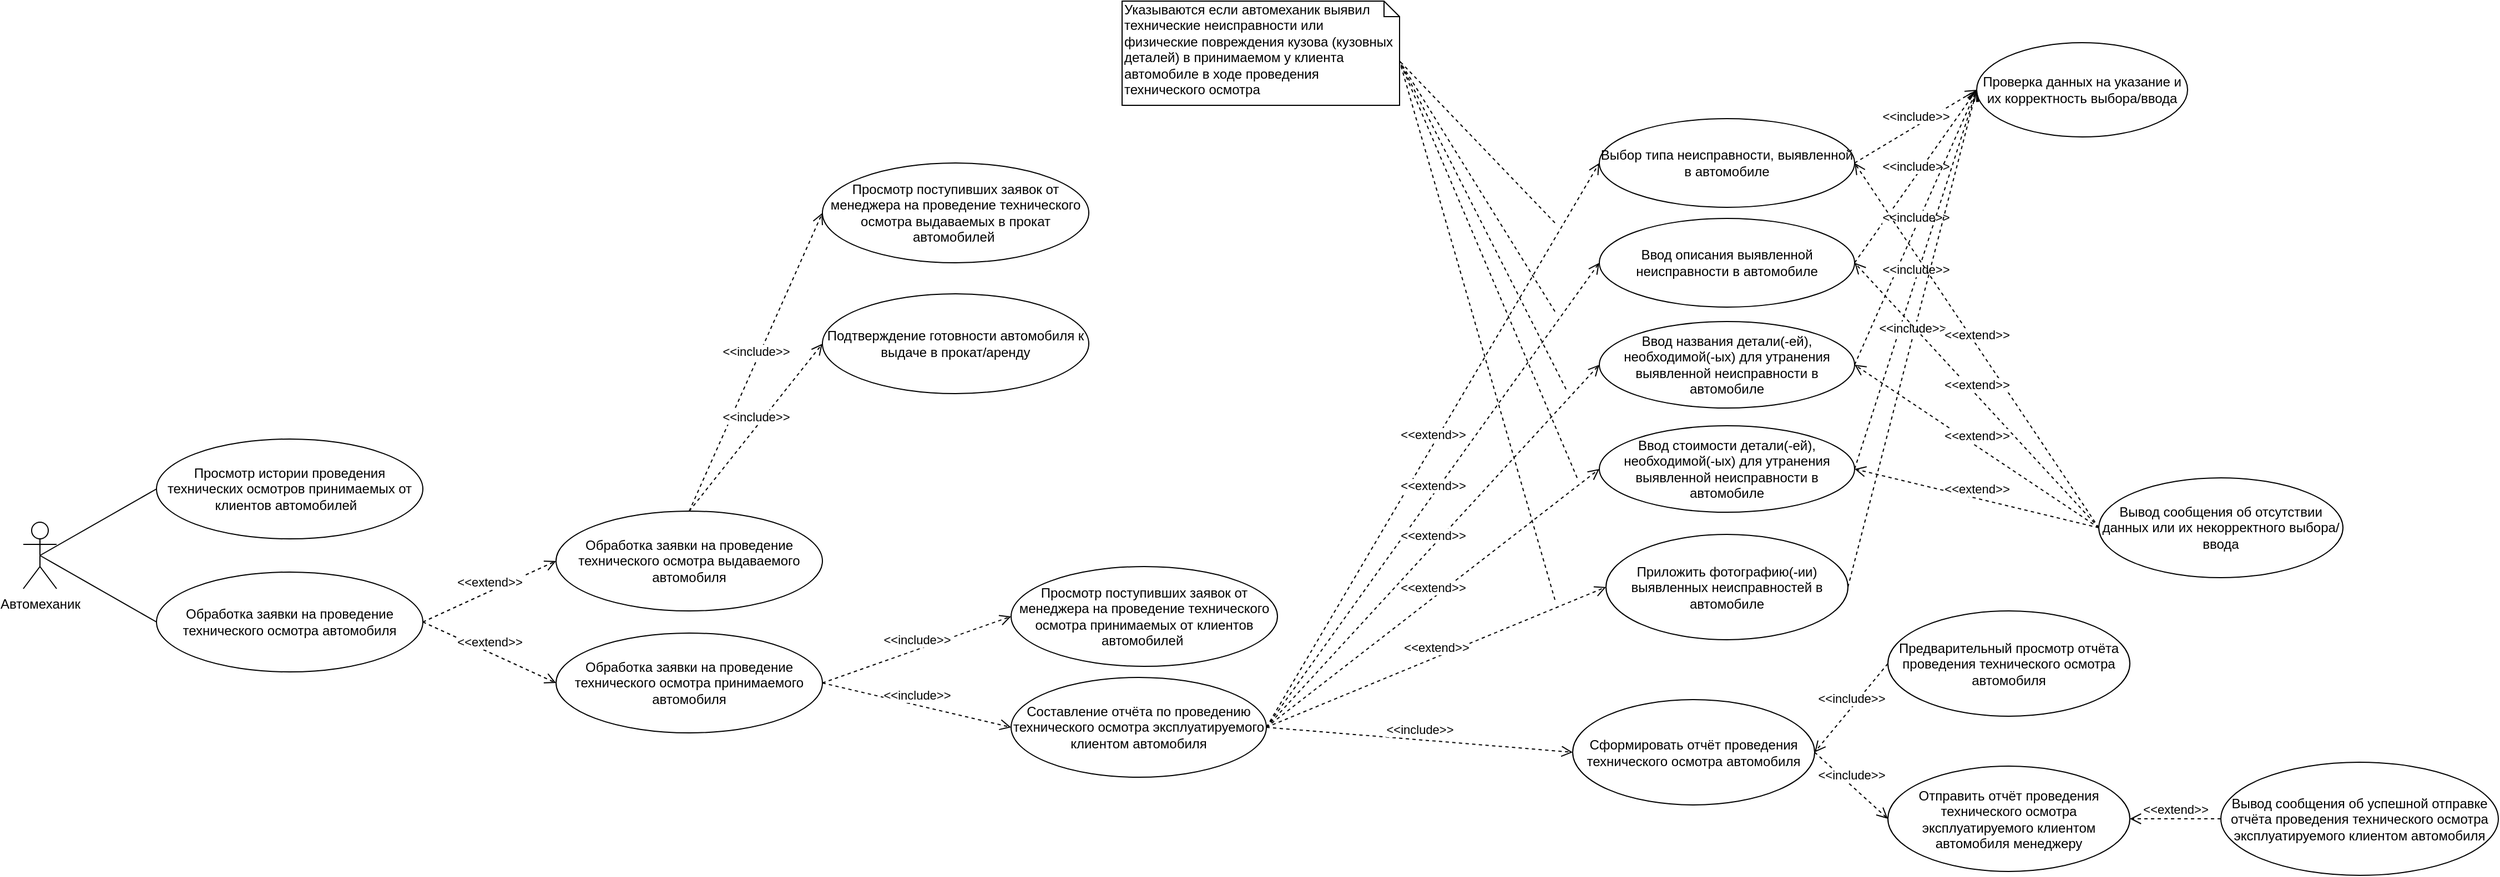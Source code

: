 <mxfile version="11.3.0" type="device" pages="1"><diagram id="m1wdnzLaaL7eHDUDVg6O" name="Страница 1"><mxGraphModel dx="2067" dy="1898" grid="1" gridSize="10" guides="1" tooltips="1" connect="1" arrows="1" fold="1" page="1" pageScale="1" pageWidth="827" pageHeight="1169" math="0" shadow="0"><root><mxCell id="0"/><mxCell id="1" parent="0"/><mxCell id="YPFOzkwP7sGztdP1R01E-1" value="Автомеханик" style="shape=umlActor;verticalLabelPosition=bottom;labelBackgroundColor=#ffffff;verticalAlign=top;html=1;outlineConnect=0;" parent="1" vertex="1"><mxGeometry x="-540" y="240" width="30" height="60" as="geometry"/></mxCell><mxCell id="YPFOzkwP7sGztdP1R01E-3" value="Просмотр истории проведения технических осмотров принимаемых от клиентов автомобилей&amp;nbsp;&amp;nbsp;" style="ellipse;whiteSpace=wrap;html=1;" parent="1" vertex="1"><mxGeometry x="-420" y="165" width="240" height="90" as="geometry"/></mxCell><mxCell id="YPFOzkwP7sGztdP1R01E-4" value="Обработка заявки на проведение технического осмотра автомобиля" style="ellipse;whiteSpace=wrap;html=1;" parent="1" vertex="1"><mxGeometry x="-420" y="285" width="240" height="90" as="geometry"/></mxCell><mxCell id="YPFOzkwP7sGztdP1R01E-5" value="" style="endArrow=none;html=1;entryX=0;entryY=0.5;entryDx=0;entryDy=0;exitX=0.5;exitY=0.5;exitDx=0;exitDy=0;exitPerimeter=0;" parent="1" source="YPFOzkwP7sGztdP1R01E-1" target="YPFOzkwP7sGztdP1R01E-4" edge="1"><mxGeometry width="50" height="50" relative="1" as="geometry"><mxPoint x="-550" y="420" as="sourcePoint"/><mxPoint x="-500" y="370" as="targetPoint"/></mxGeometry></mxCell><mxCell id="YPFOzkwP7sGztdP1R01E-6" value="" style="endArrow=none;html=1;entryX=0;entryY=0.5;entryDx=0;entryDy=0;exitX=0.5;exitY=0.5;exitDx=0;exitDy=0;exitPerimeter=0;" parent="1" source="YPFOzkwP7sGztdP1R01E-1" target="YPFOzkwP7sGztdP1R01E-3" edge="1"><mxGeometry width="50" height="50" relative="1" as="geometry"><mxPoint x="-540" y="390" as="sourcePoint"/><mxPoint x="-490" y="340" as="targetPoint"/></mxGeometry></mxCell><mxCell id="YPFOzkwP7sGztdP1R01E-8" value="Составление отчёта по проведению технического осмотра эксплуатируемого клиентом автомобиля" style="ellipse;whiteSpace=wrap;html=1;" parent="1" vertex="1"><mxGeometry x="350" y="380" width="230" height="90" as="geometry"/></mxCell><mxCell id="YPFOzkwP7sGztdP1R01E-9" value="&amp;lt;&amp;lt;include&amp;gt;&amp;gt;" style="html=1;verticalAlign=bottom;endArrow=open;dashed=1;endSize=8;entryX=0;entryY=0.5;entryDx=0;entryDy=0;exitX=1;exitY=0.5;exitDx=0;exitDy=0;" parent="1" source="CVfW0zBAYn5zDDdg1OQd-4" target="YPFOzkwP7sGztdP1R01E-8" edge="1"><mxGeometry relative="1" as="geometry"><mxPoint x="290" y="420" as="sourcePoint"/><mxPoint x="300" y="440" as="targetPoint"/></mxGeometry></mxCell><mxCell id="YPFOzkwP7sGztdP1R01E-10" value="Ввод описания выявленной неисправности в автомобиле" style="ellipse;whiteSpace=wrap;html=1;" parent="1" vertex="1"><mxGeometry x="880" y="-34" width="230" height="80" as="geometry"/></mxCell><mxCell id="YPFOzkwP7sGztdP1R01E-11" value="Ввод названия детали(-ей), необходимой(-ых) для утранения выявленной неисправности в автомобиле" style="ellipse;whiteSpace=wrap;html=1;" parent="1" vertex="1"><mxGeometry x="880" y="59" width="230" height="78" as="geometry"/></mxCell><mxCell id="YPFOzkwP7sGztdP1R01E-12" value="Ввод стоимости детали(-ей), необходимой(-ых) для утранения выявленной неисправности в автомобиле" style="ellipse;whiteSpace=wrap;html=1;" parent="1" vertex="1"><mxGeometry x="880" y="153" width="230" height="78" as="geometry"/></mxCell><mxCell id="YPFOzkwP7sGztdP1R01E-15" value="Выбор типа неисправности, выявленной в автомобиле" style="ellipse;whiteSpace=wrap;html=1;" parent="1" vertex="1"><mxGeometry x="880" y="-124" width="230" height="80" as="geometry"/></mxCell><mxCell id="YPFOzkwP7sGztdP1R01E-16" value="Приложить фотографию(-ии) выявленных неисправностей в автомобиле" style="ellipse;whiteSpace=wrap;html=1;" parent="1" vertex="1"><mxGeometry x="886" y="251" width="218" height="95" as="geometry"/></mxCell><mxCell id="YPFOzkwP7sGztdP1R01E-17" value="&amp;lt;&amp;lt;extend&amp;gt;&amp;gt;" style="html=1;verticalAlign=bottom;endArrow=open;dashed=1;endSize=8;entryX=0;entryY=0.5;entryDx=0;entryDy=0;exitX=1;exitY=0.5;exitDx=0;exitDy=0;" parent="1" source="YPFOzkwP7sGztdP1R01E-8" target="YPFOzkwP7sGztdP1R01E-15" edge="1"><mxGeometry relative="1" as="geometry"><mxPoint x="580" y="480" as="sourcePoint"/><mxPoint x="500" y="480" as="targetPoint"/></mxGeometry></mxCell><mxCell id="YPFOzkwP7sGztdP1R01E-18" value="&amp;lt;&amp;lt;extend&amp;gt;&amp;gt;" style="html=1;verticalAlign=bottom;endArrow=open;dashed=1;endSize=8;entryX=0;entryY=0.5;entryDx=0;entryDy=0;exitX=1;exitY=0.5;exitDx=0;exitDy=0;" parent="1" source="YPFOzkwP7sGztdP1R01E-8" target="YPFOzkwP7sGztdP1R01E-10" edge="1"><mxGeometry relative="1" as="geometry"><mxPoint x="540" y="480" as="sourcePoint"/><mxPoint x="460" y="480" as="targetPoint"/></mxGeometry></mxCell><mxCell id="YPFOzkwP7sGztdP1R01E-19" value="&amp;lt;&amp;lt;extend&amp;gt;&amp;gt;" style="html=1;verticalAlign=bottom;endArrow=open;dashed=1;endSize=8;entryX=0;entryY=0.5;entryDx=0;entryDy=0;exitX=1;exitY=0.5;exitDx=0;exitDy=0;" parent="1" source="YPFOzkwP7sGztdP1R01E-8" target="YPFOzkwP7sGztdP1R01E-11" edge="1"><mxGeometry relative="1" as="geometry"><mxPoint x="560" y="510" as="sourcePoint"/><mxPoint x="480" y="510" as="targetPoint"/></mxGeometry></mxCell><mxCell id="YPFOzkwP7sGztdP1R01E-20" value="&amp;lt;&amp;lt;extend&amp;gt;&amp;gt;" style="html=1;verticalAlign=bottom;endArrow=open;dashed=1;endSize=8;entryX=0;entryY=0.5;entryDx=0;entryDy=0;exitX=1;exitY=0.5;exitDx=0;exitDy=0;" parent="1" source="YPFOzkwP7sGztdP1R01E-8" target="YPFOzkwP7sGztdP1R01E-12" edge="1"><mxGeometry relative="1" as="geometry"><mxPoint x="680" y="480" as="sourcePoint"/><mxPoint x="600" y="480" as="targetPoint"/></mxGeometry></mxCell><mxCell id="YPFOzkwP7sGztdP1R01E-21" value="&amp;lt;&amp;lt;extend&amp;gt;&amp;gt;" style="html=1;verticalAlign=bottom;endArrow=open;dashed=1;endSize=8;entryX=0;entryY=0.5;entryDx=0;entryDy=0;exitX=1;exitY=0.5;exitDx=0;exitDy=0;" parent="1" source="YPFOzkwP7sGztdP1R01E-8" target="YPFOzkwP7sGztdP1R01E-16" edge="1"><mxGeometry relative="1" as="geometry"><mxPoint x="600" y="530" as="sourcePoint"/><mxPoint x="520" y="530" as="targetPoint"/></mxGeometry></mxCell><mxCell id="YPFOzkwP7sGztdP1R01E-23" value="Проверка данных на указание и их корректность выбора/ввода" style="ellipse;whiteSpace=wrap;html=1;" parent="1" vertex="1"><mxGeometry x="1220" y="-192.5" width="190" height="85" as="geometry"/></mxCell><mxCell id="YPFOzkwP7sGztdP1R01E-25" value="&amp;lt;&amp;lt;include&amp;gt;&amp;gt;" style="html=1;verticalAlign=bottom;endArrow=open;dashed=1;endSize=8;entryX=0;entryY=0.5;entryDx=0;entryDy=0;exitX=1;exitY=0.5;exitDx=0;exitDy=0;" parent="1" source="YPFOzkwP7sGztdP1R01E-15" target="YPFOzkwP7sGztdP1R01E-23" edge="1"><mxGeometry relative="1" as="geometry"><mxPoint x="1210" y="-70" as="sourcePoint"/><mxPoint x="1130" y="-70" as="targetPoint"/></mxGeometry></mxCell><mxCell id="YPFOzkwP7sGztdP1R01E-26" value="&amp;lt;&amp;lt;include&amp;gt;&amp;gt;" style="html=1;verticalAlign=bottom;endArrow=open;dashed=1;endSize=8;entryX=0;entryY=0.5;entryDx=0;entryDy=0;exitX=1;exitY=0.5;exitDx=0;exitDy=0;" parent="1" source="YPFOzkwP7sGztdP1R01E-10" target="YPFOzkwP7sGztdP1R01E-23" edge="1"><mxGeometry relative="1" as="geometry"><mxPoint x="1260" y="-10" as="sourcePoint"/><mxPoint x="1180" y="-10" as="targetPoint"/></mxGeometry></mxCell><mxCell id="YPFOzkwP7sGztdP1R01E-27" value="&amp;lt;&amp;lt;include&amp;gt;&amp;gt;" style="html=1;verticalAlign=bottom;endArrow=open;dashed=1;endSize=8;exitX=1;exitY=0.5;exitDx=0;exitDy=0;entryX=0;entryY=0.5;entryDx=0;entryDy=0;" parent="1" source="YPFOzkwP7sGztdP1R01E-11" target="YPFOzkwP7sGztdP1R01E-23" edge="1"><mxGeometry relative="1" as="geometry"><mxPoint x="1230" y="50" as="sourcePoint"/><mxPoint x="1150" y="50" as="targetPoint"/></mxGeometry></mxCell><mxCell id="YPFOzkwP7sGztdP1R01E-28" value="&amp;lt;&amp;lt;include&amp;gt;&amp;gt;" style="html=1;verticalAlign=bottom;endArrow=open;dashed=1;endSize=8;entryX=0;entryY=0.5;entryDx=0;entryDy=0;exitX=1;exitY=0.5;exitDx=0;exitDy=0;" parent="1" source="YPFOzkwP7sGztdP1R01E-12" target="YPFOzkwP7sGztdP1R01E-23" edge="1"><mxGeometry relative="1" as="geometry"><mxPoint x="1270" y="130" as="sourcePoint"/><mxPoint x="1190" y="130" as="targetPoint"/></mxGeometry></mxCell><mxCell id="YPFOzkwP7sGztdP1R01E-29" value="&amp;lt;&amp;lt;include&amp;gt;&amp;gt;" style="html=1;verticalAlign=bottom;endArrow=open;dashed=1;endSize=8;entryX=0;entryY=0.5;entryDx=0;entryDy=0;exitX=1;exitY=0.5;exitDx=0;exitDy=0;" parent="1" source="YPFOzkwP7sGztdP1R01E-16" target="YPFOzkwP7sGztdP1R01E-23" edge="1"><mxGeometry relative="1" as="geometry"><mxPoint x="1280" y="160" as="sourcePoint"/><mxPoint x="1200" y="160" as="targetPoint"/></mxGeometry></mxCell><mxCell id="YPFOzkwP7sGztdP1R01E-30" value="Вывод сообщения об отсутствии данных или их некорректного выбора/ввода" style="ellipse;whiteSpace=wrap;html=1;" parent="1" vertex="1"><mxGeometry x="1330" y="200" width="220" height="90" as="geometry"/></mxCell><mxCell id="YPFOzkwP7sGztdP1R01E-31" value="&amp;lt;&amp;lt;extend&amp;gt;&amp;gt;" style="html=1;verticalAlign=bottom;endArrow=open;dashed=1;endSize=8;entryX=1;entryY=0.5;entryDx=0;entryDy=0;exitX=0;exitY=0.5;exitDx=0;exitDy=0;" parent="1" source="YPFOzkwP7sGztdP1R01E-30" target="YPFOzkwP7sGztdP1R01E-15" edge="1"><mxGeometry relative="1" as="geometry"><mxPoint x="1430" y="100" as="sourcePoint"/><mxPoint x="1350" y="100" as="targetPoint"/></mxGeometry></mxCell><mxCell id="YPFOzkwP7sGztdP1R01E-32" value="&amp;lt;&amp;lt;extend&amp;gt;&amp;gt;" style="html=1;verticalAlign=bottom;endArrow=open;dashed=1;endSize=8;entryX=1;entryY=0.5;entryDx=0;entryDy=0;exitX=0;exitY=0.5;exitDx=0;exitDy=0;" parent="1" source="YPFOzkwP7sGztdP1R01E-30" target="YPFOzkwP7sGztdP1R01E-10" edge="1"><mxGeometry relative="1" as="geometry"><mxPoint x="1270" y="230" as="sourcePoint"/><mxPoint x="1190" y="230" as="targetPoint"/></mxGeometry></mxCell><mxCell id="YPFOzkwP7sGztdP1R01E-33" value="&amp;lt;&amp;lt;extend&amp;gt;&amp;gt;" style="html=1;verticalAlign=bottom;endArrow=open;dashed=1;endSize=8;entryX=1;entryY=0.5;entryDx=0;entryDy=0;exitX=0;exitY=0.5;exitDx=0;exitDy=0;" parent="1" source="YPFOzkwP7sGztdP1R01E-30" target="YPFOzkwP7sGztdP1R01E-11" edge="1"><mxGeometry relative="1" as="geometry"><mxPoint x="1230" y="260" as="sourcePoint"/><mxPoint x="1150" y="260" as="targetPoint"/></mxGeometry></mxCell><mxCell id="YPFOzkwP7sGztdP1R01E-35" value="&amp;lt;&amp;lt;extend&amp;gt;&amp;gt;" style="html=1;verticalAlign=bottom;endArrow=open;dashed=1;endSize=8;entryX=1;entryY=0.5;entryDx=0;entryDy=0;exitX=0;exitY=0.5;exitDx=0;exitDy=0;" parent="1" source="YPFOzkwP7sGztdP1R01E-30" target="YPFOzkwP7sGztdP1R01E-12" edge="1"><mxGeometry relative="1" as="geometry"><mxPoint x="1200" y="230" as="sourcePoint"/><mxPoint x="1120" y="230" as="targetPoint"/></mxGeometry></mxCell><mxCell id="YPFOzkwP7sGztdP1R01E-36" value="Сформировать отчёт проведения технического осмотра автомобиля" style="ellipse;whiteSpace=wrap;html=1;" parent="1" vertex="1"><mxGeometry x="856" y="400" width="218" height="95" as="geometry"/></mxCell><mxCell id="YPFOzkwP7sGztdP1R01E-37" value="&amp;lt;&amp;lt;include&amp;gt;&amp;gt;" style="html=1;verticalAlign=bottom;endArrow=open;dashed=1;endSize=8;exitX=1;exitY=0.5;exitDx=0;exitDy=0;entryX=0;entryY=0.5;entryDx=0;entryDy=0;" parent="1" source="YPFOzkwP7sGztdP1R01E-8" target="YPFOzkwP7sGztdP1R01E-36" edge="1"><mxGeometry relative="1" as="geometry"><mxPoint x="660" y="590" as="sourcePoint"/><mxPoint x="580" y="590" as="targetPoint"/></mxGeometry></mxCell><mxCell id="YPFOzkwP7sGztdP1R01E-40" value="Предварительный просмотр отчёта проведения технического осмотра автомобиля" style="ellipse;whiteSpace=wrap;html=1;" parent="1" vertex="1"><mxGeometry x="1140" y="320" width="218" height="95" as="geometry"/></mxCell><mxCell id="YPFOzkwP7sGztdP1R01E-41" value="&amp;lt;&amp;lt;include&amp;gt;&amp;gt;" style="html=1;verticalAlign=bottom;endArrow=open;dashed=1;endSize=8;exitX=0;exitY=0.5;exitDx=0;exitDy=0;entryX=1;entryY=0.5;entryDx=0;entryDy=0;" parent="1" source="YPFOzkwP7sGztdP1R01E-40" target="YPFOzkwP7sGztdP1R01E-36" edge="1"><mxGeometry relative="1" as="geometry"><mxPoint x="1210" y="430" as="sourcePoint"/><mxPoint x="1050" y="360" as="targetPoint"/></mxGeometry></mxCell><mxCell id="YPFOzkwP7sGztdP1R01E-42" value="Отправить отчёт проведения технического осмотра эксплуатируемого клиентом автомобиля менеджеру" style="ellipse;whiteSpace=wrap;html=1;" parent="1" vertex="1"><mxGeometry x="1140" y="460" width="218" height="95" as="geometry"/></mxCell><mxCell id="YPFOzkwP7sGztdP1R01E-43" value="&amp;lt;&amp;lt;include&amp;gt;&amp;gt;" style="html=1;verticalAlign=bottom;endArrow=open;dashed=1;endSize=8;exitX=1;exitY=0.5;exitDx=0;exitDy=0;entryX=0;entryY=0.5;entryDx=0;entryDy=0;" parent="1" source="YPFOzkwP7sGztdP1R01E-36" target="YPFOzkwP7sGztdP1R01E-42" edge="1"><mxGeometry relative="1" as="geometry"><mxPoint x="990" y="570" as="sourcePoint"/><mxPoint x="910" y="570" as="targetPoint"/></mxGeometry></mxCell><mxCell id="YPFOzkwP7sGztdP1R01E-44" value="Вывод сообщения об успешной отправке отчёта проведения технического осмотра эксплуатируемого клиентом автомобиля" style="ellipse;whiteSpace=wrap;html=1;" parent="1" vertex="1"><mxGeometry x="1440" y="456.5" width="250" height="102" as="geometry"/></mxCell><mxCell id="YPFOzkwP7sGztdP1R01E-45" value="&amp;lt;&amp;lt;extend&amp;gt;&amp;gt;" style="html=1;verticalAlign=bottom;endArrow=open;dashed=1;endSize=8;exitX=0;exitY=0.5;exitDx=0;exitDy=0;entryX=1;entryY=0.5;entryDx=0;entryDy=0;" parent="1" source="YPFOzkwP7sGztdP1R01E-44" target="YPFOzkwP7sGztdP1R01E-42" edge="1"><mxGeometry relative="1" as="geometry"><mxPoint x="1410" y="570" as="sourcePoint"/><mxPoint x="1330" y="570" as="targetPoint"/></mxGeometry></mxCell><mxCell id="YLs7ixsgOtVOMckLLc3e-1" value="Просмотр поступивших заявок от менеджера на проведение технического осмотра принимаемых от клиентов автомобилей&amp;nbsp;" style="ellipse;whiteSpace=wrap;html=1;" parent="1" vertex="1"><mxGeometry x="350" y="280" width="240" height="90" as="geometry"/></mxCell><mxCell id="YLs7ixsgOtVOMckLLc3e-2" value="&amp;lt;&amp;lt;include&amp;gt;&amp;gt;" style="html=1;verticalAlign=bottom;endArrow=open;dashed=1;endSize=8;entryX=0;entryY=0.5;entryDx=0;entryDy=0;exitX=1;exitY=0.5;exitDx=0;exitDy=0;" parent="1" source="CVfW0zBAYn5zDDdg1OQd-4" target="YLs7ixsgOtVOMckLLc3e-1" edge="1"><mxGeometry relative="1" as="geometry"><mxPoint x="160" y="370" as="sourcePoint"/><mxPoint x="110" y="430" as="targetPoint"/></mxGeometry></mxCell><mxCell id="rEz817-T9Jzhme1JNjhR-1" value="Указываются если автомеханик выявил технические неисправности или физические повреждения кузова (кузовных деталей) в принимаемом у клиента автомобиле в ходе проведения технического осмотра" style="shape=note;whiteSpace=wrap;html=1;size=14;verticalAlign=top;align=left;spacingTop=-6;" parent="1" vertex="1"><mxGeometry x="450" y="-230" width="250" height="94" as="geometry"/></mxCell><mxCell id="rEz817-T9Jzhme1JNjhR-2" value="" style="endArrow=none;dashed=1;html=1;entryX=0;entryY=0;entryDx=250;entryDy=54.0;entryPerimeter=0;" parent="1" target="rEz817-T9Jzhme1JNjhR-1" edge="1"><mxGeometry width="50" height="50" relative="1" as="geometry"><mxPoint x="840" y="-30" as="sourcePoint"/><mxPoint x="650" as="targetPoint"/></mxGeometry></mxCell><mxCell id="rEz817-T9Jzhme1JNjhR-3" value="" style="endArrow=none;dashed=1;html=1;entryX=0;entryY=0;entryDx=250;entryDy=54.0;entryPerimeter=0;" parent="1" target="rEz817-T9Jzhme1JNjhR-1" edge="1"><mxGeometry width="50" height="50" relative="1" as="geometry"><mxPoint x="840" y="50" as="sourcePoint"/><mxPoint x="690" y="50" as="targetPoint"/></mxGeometry></mxCell><mxCell id="rEz817-T9Jzhme1JNjhR-4" value="" style="endArrow=none;dashed=1;html=1;entryX=0;entryY=0;entryDx=250;entryDy=54.0;entryPerimeter=0;" parent="1" target="rEz817-T9Jzhme1JNjhR-1" edge="1"><mxGeometry width="50" height="50" relative="1" as="geometry"><mxPoint x="850" y="120" as="sourcePoint"/><mxPoint x="720" y="50" as="targetPoint"/></mxGeometry></mxCell><mxCell id="rEz817-T9Jzhme1JNjhR-5" value="" style="endArrow=none;dashed=1;html=1;entryX=0;entryY=0;entryDx=250;entryDy=54;entryPerimeter=0;" parent="1" target="rEz817-T9Jzhme1JNjhR-1" edge="1"><mxGeometry width="50" height="50" relative="1" as="geometry"><mxPoint x="860" y="200" as="sourcePoint"/><mxPoint x="750" y="70" as="targetPoint"/></mxGeometry></mxCell><mxCell id="rEz817-T9Jzhme1JNjhR-6" value="" style="endArrow=none;dashed=1;html=1;entryX=0;entryY=0;entryDx=250;entryDy=54.0;entryPerimeter=0;" parent="1" target="rEz817-T9Jzhme1JNjhR-1" edge="1"><mxGeometry width="50" height="50" relative="1" as="geometry"><mxPoint x="840" y="310" as="sourcePoint"/><mxPoint x="660" y="90" as="targetPoint"/></mxGeometry></mxCell><mxCell id="CVfW0zBAYn5zDDdg1OQd-1" value="Просмотр поступивших заявок от менеджера на проведение технического осмотра выдаваемых в прокат автомобилей&amp;nbsp;" style="ellipse;whiteSpace=wrap;html=1;" vertex="1" parent="1"><mxGeometry x="180" y="-84" width="240" height="90" as="geometry"/></mxCell><mxCell id="CVfW0zBAYn5zDDdg1OQd-2" value="&amp;lt;&amp;lt;include&amp;gt;&amp;gt;" style="html=1;verticalAlign=bottom;endArrow=open;dashed=1;endSize=8;entryX=0;entryY=0.5;entryDx=0;entryDy=0;exitX=0.5;exitY=0;exitDx=0;exitDy=0;" edge="1" parent="1" source="CVfW0zBAYn5zDDdg1OQd-3" target="CVfW0zBAYn5zDDdg1OQd-1"><mxGeometry relative="1" as="geometry"><mxPoint x="140" y="329" as="sourcePoint"/><mxPoint x="350" y="205" as="targetPoint"/></mxGeometry></mxCell><mxCell id="CVfW0zBAYn5zDDdg1OQd-3" value="Обработка заявки на проведение технического осмотра выдаваемого автомобиля" style="ellipse;whiteSpace=wrap;html=1;" vertex="1" parent="1"><mxGeometry x="-60" y="230" width="240" height="90" as="geometry"/></mxCell><mxCell id="CVfW0zBAYn5zDDdg1OQd-4" value="Обработка заявки на проведение технического осмотра принимаемого автомобиля" style="ellipse;whiteSpace=wrap;html=1;" vertex="1" parent="1"><mxGeometry x="-60" y="340" width="240" height="90" as="geometry"/></mxCell><mxCell id="CVfW0zBAYn5zDDdg1OQd-6" value="&amp;lt;&amp;lt;extend&amp;gt;&amp;gt;" style="html=1;verticalAlign=bottom;endArrow=open;dashed=1;endSize=8;entryX=0;entryY=0.5;entryDx=0;entryDy=0;exitX=1;exitY=0.5;exitDx=0;exitDy=0;" edge="1" parent="1" source="YPFOzkwP7sGztdP1R01E-4" target="CVfW0zBAYn5zDDdg1OQd-3"><mxGeometry relative="1" as="geometry"><mxPoint x="-330" y="440" as="sourcePoint"/><mxPoint x="-410" y="440" as="targetPoint"/></mxGeometry></mxCell><mxCell id="CVfW0zBAYn5zDDdg1OQd-7" value="&amp;lt;&amp;lt;extend&amp;gt;&amp;gt;" style="html=1;verticalAlign=bottom;endArrow=open;dashed=1;endSize=8;exitX=1;exitY=0.5;exitDx=0;exitDy=0;entryX=0;entryY=0.5;entryDx=0;entryDy=0;" edge="1" parent="1" source="YPFOzkwP7sGztdP1R01E-4" target="CVfW0zBAYn5zDDdg1OQd-4"><mxGeometry relative="1" as="geometry"><mxPoint x="-280" y="490" as="sourcePoint"/><mxPoint x="-360" y="490" as="targetPoint"/></mxGeometry></mxCell><mxCell id="CVfW0zBAYn5zDDdg1OQd-8" value="Подтверждение готовности автомобиля к выдаче в прокат/аренду" style="ellipse;whiteSpace=wrap;html=1;" vertex="1" parent="1"><mxGeometry x="180" y="34" width="240" height="90" as="geometry"/></mxCell><mxCell id="CVfW0zBAYn5zDDdg1OQd-9" value="&amp;lt;&amp;lt;include&amp;gt;&amp;gt;" style="html=1;verticalAlign=bottom;endArrow=open;dashed=1;endSize=8;entryX=0;entryY=0.5;entryDx=0;entryDy=0;exitX=0.5;exitY=0;exitDx=0;exitDy=0;" edge="1" parent="1" source="CVfW0zBAYn5zDDdg1OQd-3" target="CVfW0zBAYn5zDDdg1OQd-8"><mxGeometry relative="1" as="geometry"><mxPoint x="180" y="460" as="sourcePoint"/><mxPoint x="250" y="210" as="targetPoint"/></mxGeometry></mxCell></root></mxGraphModel></diagram></mxfile>